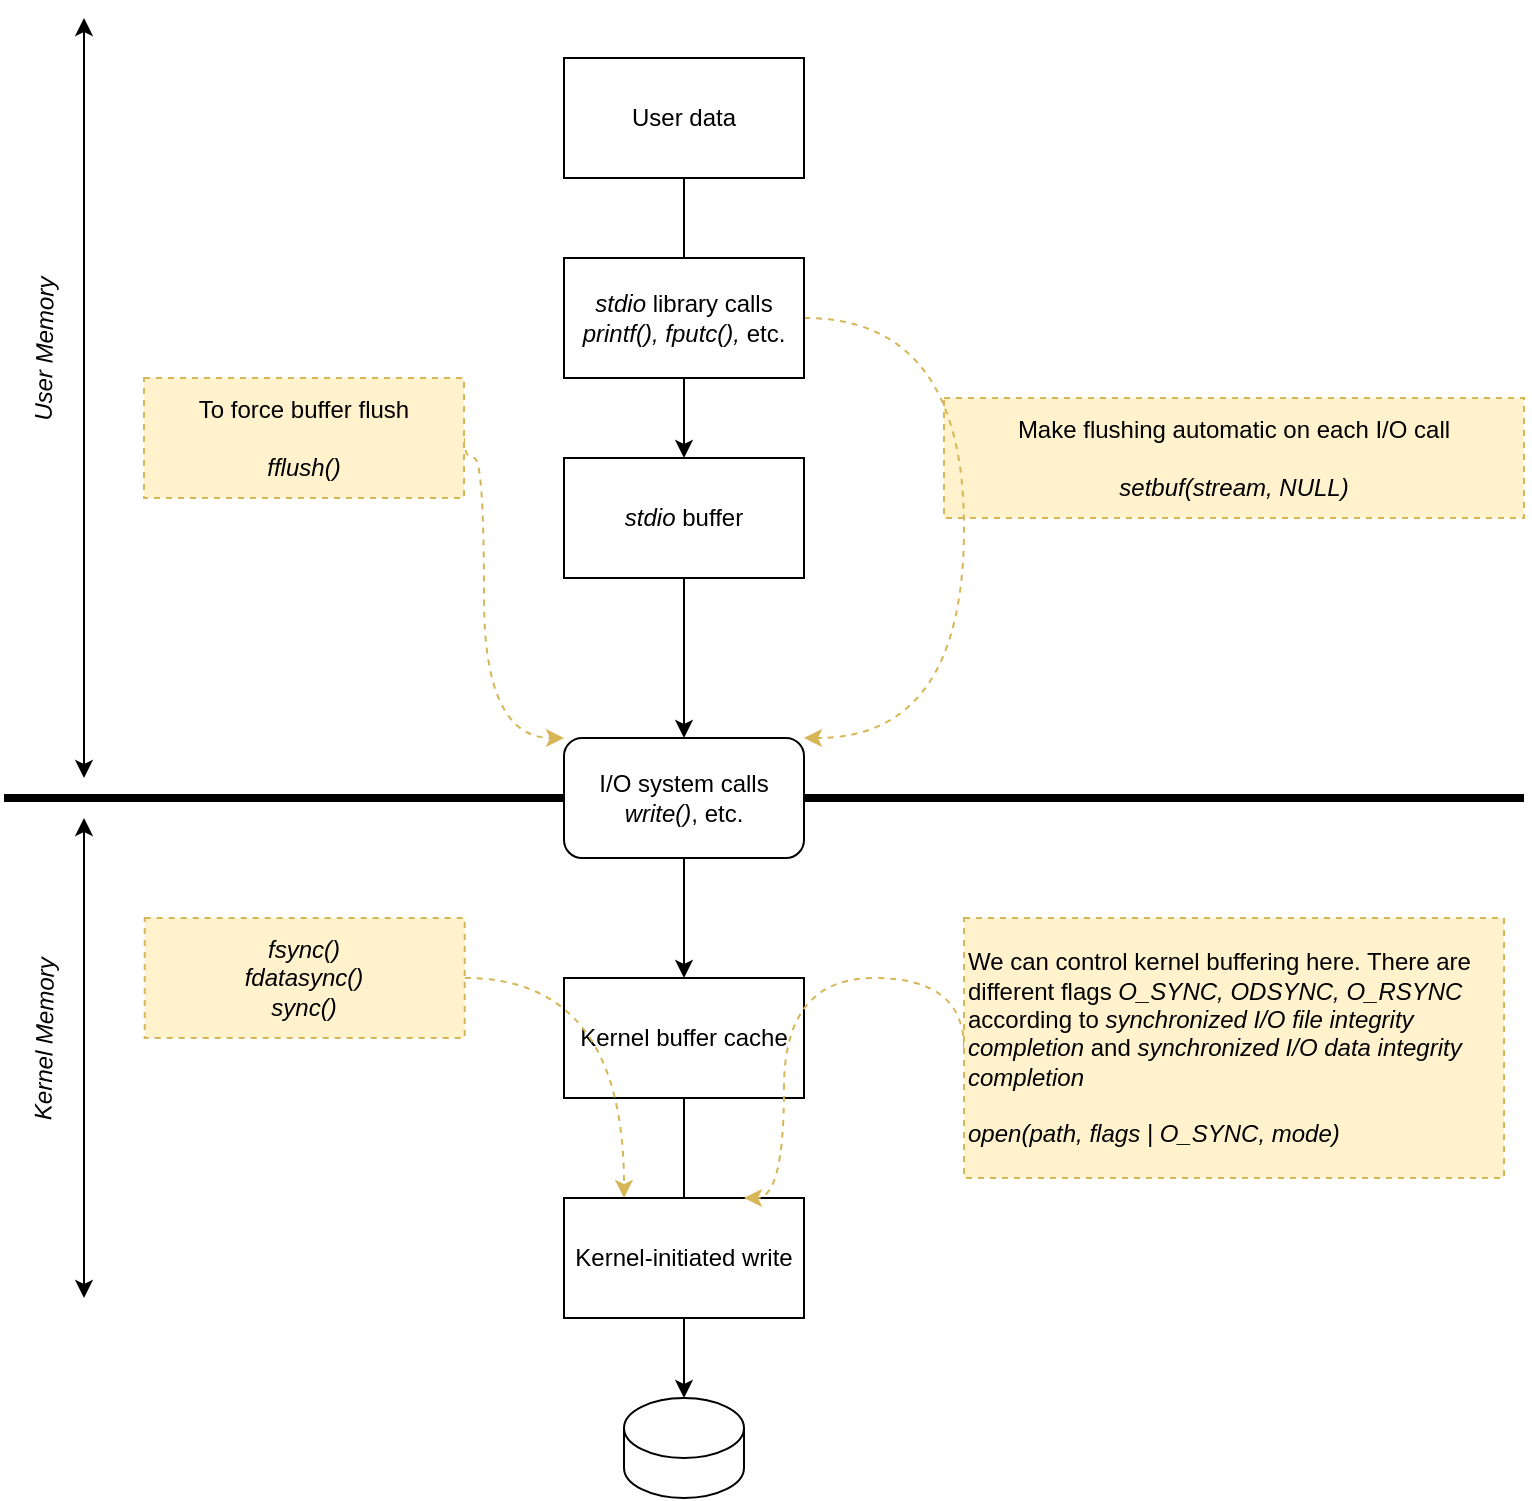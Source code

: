<mxfile version="26.2.13">
  <diagram name="Page-1" id="abOVgPqE6UOLV8Zt-MQ-">
    <mxGraphModel dx="1428" dy="790" grid="1" gridSize="10" guides="1" tooltips="1" connect="1" arrows="1" fold="1" page="1" pageScale="1" pageWidth="850" pageHeight="1100" math="0" shadow="0">
      <root>
        <mxCell id="0" />
        <mxCell id="1" parent="0" />
        <mxCell id="i2tidNXk0LauM3Mvuwf3-16" value="Kernel buffer cache" style="rounded=0;whiteSpace=wrap;html=1;" vertex="1" parent="1">
          <mxGeometry x="320" y="520" width="120" height="60" as="geometry" />
        </mxCell>
        <mxCell id="i2tidNXk0LauM3Mvuwf3-11" value="Make flushing automatic on each I/O call&lt;br&gt;&lt;br&gt;&lt;i&gt;setbuf(stream, NULL)&lt;/i&gt;" style="text;html=1;align=center;verticalAlign=middle;whiteSpace=wrap;rounded=0;fillColor=#fff2cc;strokeColor=#d6b656;dashed=1;" vertex="1" parent="1">
          <mxGeometry x="510" y="230" width="290" height="60" as="geometry" />
        </mxCell>
        <mxCell id="i2tidNXk0LauM3Mvuwf3-8" value="" style="endArrow=none;html=1;rounded=0;strokeWidth=4;" edge="1" parent="1">
          <mxGeometry width="50" height="50" relative="1" as="geometry">
            <mxPoint x="40" y="430" as="sourcePoint" />
            <mxPoint x="800" y="430" as="targetPoint" />
          </mxGeometry>
        </mxCell>
        <mxCell id="i2tidNXk0LauM3Mvuwf3-20" style="edgeStyle=orthogonalEdgeStyle;rounded=0;orthogonalLoop=1;jettySize=auto;html=1;exitX=0.5;exitY=1;exitDx=0;exitDy=0;entryX=0.5;entryY=0;entryDx=0;entryDy=0;" edge="1" parent="1" source="i2tidNXk0LauM3Mvuwf3-1" target="i2tidNXk0LauM3Mvuwf3-4">
          <mxGeometry relative="1" as="geometry" />
        </mxCell>
        <mxCell id="i2tidNXk0LauM3Mvuwf3-1" value="User data" style="rounded=0;whiteSpace=wrap;html=1;" vertex="1" parent="1">
          <mxGeometry x="320" y="60" width="120" height="60" as="geometry" />
        </mxCell>
        <mxCell id="i2tidNXk0LauM3Mvuwf3-10" style="edgeStyle=orthogonalEdgeStyle;rounded=0;orthogonalLoop=1;jettySize=auto;html=1;exitX=1;exitY=0.5;exitDx=0;exitDy=0;entryX=1;entryY=0;entryDx=0;entryDy=0;curved=1;dashed=1;fillColor=#fff2cc;strokeColor=#d6b656;" edge="1" parent="1" source="i2tidNXk0LauM3Mvuwf3-2" target="i2tidNXk0LauM3Mvuwf3-6">
          <mxGeometry relative="1" as="geometry">
            <Array as="points">
              <mxPoint x="520" y="190" />
              <mxPoint x="520" y="400" />
            </Array>
          </mxGeometry>
        </mxCell>
        <mxCell id="i2tidNXk0LauM3Mvuwf3-2" value="&lt;i&gt;stdio &lt;/i&gt;library calls &lt;i&gt;printf(), fputc(), &lt;/i&gt;etc." style="rounded=0;whiteSpace=wrap;html=1;" vertex="1" parent="1">
          <mxGeometry x="320" y="160" width="120" height="60" as="geometry" />
        </mxCell>
        <mxCell id="i2tidNXk0LauM3Mvuwf3-7" style="edgeStyle=orthogonalEdgeStyle;rounded=0;orthogonalLoop=1;jettySize=auto;html=1;exitX=0.5;exitY=1;exitDx=0;exitDy=0;entryX=0.5;entryY=0;entryDx=0;entryDy=0;" edge="1" parent="1" source="i2tidNXk0LauM3Mvuwf3-4" target="i2tidNXk0LauM3Mvuwf3-6">
          <mxGeometry relative="1" as="geometry" />
        </mxCell>
        <mxCell id="i2tidNXk0LauM3Mvuwf3-4" value="&lt;i&gt;stdio &lt;/i&gt;buffer" style="rounded=0;whiteSpace=wrap;html=1;" vertex="1" parent="1">
          <mxGeometry x="320" y="260" width="120" height="60" as="geometry" />
        </mxCell>
        <mxCell id="i2tidNXk0LauM3Mvuwf3-18" style="edgeStyle=orthogonalEdgeStyle;rounded=0;orthogonalLoop=1;jettySize=auto;html=1;exitX=0.5;exitY=1;exitDx=0;exitDy=0;entryX=0.5;entryY=0;entryDx=0;entryDy=0;" edge="1" parent="1" source="i2tidNXk0LauM3Mvuwf3-6" target="i2tidNXk0LauM3Mvuwf3-16">
          <mxGeometry relative="1" as="geometry" />
        </mxCell>
        <mxCell id="i2tidNXk0LauM3Mvuwf3-6" value="I/O system calls &lt;i&gt;write()&lt;/i&gt;, etc." style="rounded=1;whiteSpace=wrap;html=1;" vertex="1" parent="1">
          <mxGeometry x="320" y="400" width="120" height="60" as="geometry" />
        </mxCell>
        <mxCell id="i2tidNXk0LauM3Mvuwf3-14" style="edgeStyle=orthogonalEdgeStyle;rounded=0;orthogonalLoop=1;jettySize=auto;html=1;exitX=1;exitY=0.5;exitDx=0;exitDy=0;entryX=0;entryY=0;entryDx=0;entryDy=0;curved=1;dashed=1;fillColor=#fff2cc;strokeColor=#d6b656;" edge="1" parent="1" source="i2tidNXk0LauM3Mvuwf3-12" target="i2tidNXk0LauM3Mvuwf3-6">
          <mxGeometry relative="1" as="geometry">
            <Array as="points">
              <mxPoint x="280" y="260" />
              <mxPoint x="280" y="400" />
            </Array>
          </mxGeometry>
        </mxCell>
        <mxCell id="i2tidNXk0LauM3Mvuwf3-12" value="To force buffer flush&lt;br&gt;&lt;br&gt;&lt;i&gt;fflush()&lt;/i&gt;" style="text;html=1;align=center;verticalAlign=middle;whiteSpace=wrap;rounded=0;fillColor=#fff2cc;strokeColor=#d6b656;dashed=1;" vertex="1" parent="1">
          <mxGeometry x="110" y="220" width="160" height="60" as="geometry" />
        </mxCell>
        <mxCell id="i2tidNXk0LauM3Mvuwf3-17" style="edgeStyle=orthogonalEdgeStyle;rounded=0;orthogonalLoop=1;jettySize=auto;html=1;exitX=1;exitY=0.5;exitDx=0;exitDy=0;entryX=0.25;entryY=0;entryDx=0;entryDy=0;curved=1;fillColor=#fff2cc;strokeColor=#d6b656;dashed=1;" edge="1" parent="1" source="i2tidNXk0LauM3Mvuwf3-15" target="i2tidNXk0LauM3Mvuwf3-19">
          <mxGeometry relative="1" as="geometry" />
        </mxCell>
        <mxCell id="i2tidNXk0LauM3Mvuwf3-15" value="&lt;i&gt;fsync()&lt;br&gt;fdatasync()&lt;br&gt;sync()&lt;/i&gt;" style="text;html=1;align=center;verticalAlign=middle;whiteSpace=wrap;rounded=0;fillColor=#fff2cc;strokeColor=#d6b656;dashed=1;" vertex="1" parent="1">
          <mxGeometry x="110.35" y="490" width="160" height="60" as="geometry" />
        </mxCell>
        <mxCell id="i2tidNXk0LauM3Mvuwf3-22" style="edgeStyle=orthogonalEdgeStyle;rounded=0;orthogonalLoop=1;jettySize=auto;html=1;exitX=0.5;exitY=1;exitDx=0;exitDy=0;" edge="1" parent="1" source="i2tidNXk0LauM3Mvuwf3-16" target="i2tidNXk0LauM3Mvuwf3-21">
          <mxGeometry relative="1" as="geometry" />
        </mxCell>
        <mxCell id="i2tidNXk0LauM3Mvuwf3-19" value="Kernel-initiated write" style="rounded=0;whiteSpace=wrap;html=1;" vertex="1" parent="1">
          <mxGeometry x="320" y="630" width="120" height="60" as="geometry" />
        </mxCell>
        <mxCell id="i2tidNXk0LauM3Mvuwf3-21" value="" style="shape=cylinder3;whiteSpace=wrap;html=1;boundedLbl=1;backgroundOutline=1;size=15;" vertex="1" parent="1">
          <mxGeometry x="350" y="730" width="60" height="50" as="geometry" />
        </mxCell>
        <mxCell id="i2tidNXk0LauM3Mvuwf3-24" style="edgeStyle=orthogonalEdgeStyle;rounded=0;orthogonalLoop=1;jettySize=auto;html=1;exitX=0;exitY=0.5;exitDx=0;exitDy=0;entryX=0.75;entryY=0;entryDx=0;entryDy=0;curved=1;dashed=1;fillColor=#fff2cc;strokeColor=#d6b656;" edge="1" parent="1" source="i2tidNXk0LauM3Mvuwf3-23" target="i2tidNXk0LauM3Mvuwf3-19">
          <mxGeometry relative="1" as="geometry">
            <Array as="points">
              <mxPoint x="430" y="520" />
              <mxPoint x="430" y="630" />
            </Array>
          </mxGeometry>
        </mxCell>
        <mxCell id="i2tidNXk0LauM3Mvuwf3-23" value="We can control kernel buffering here. There are different flags &lt;i&gt;O_SYNC, ODSYNC, O_RSYNC&lt;/i&gt; according to &lt;i&gt;synchronized I/O file integrity completion &lt;/i&gt;and &lt;i&gt;synchronized I/O data integrity completion&lt;/i&gt;&lt;br&gt;&lt;br&gt;&lt;div align=&quot;left&quot;&gt;&lt;i&gt;open(path, flags | O_SYNC, mode)&lt;/i&gt;&lt;/div&gt;" style="text;html=1;align=left;verticalAlign=middle;whiteSpace=wrap;rounded=0;fillColor=#fff2cc;strokeColor=#d6b656;dashed=1;" vertex="1" parent="1">
          <mxGeometry x="520" y="490" width="270" height="130" as="geometry" />
        </mxCell>
        <mxCell id="i2tidNXk0LauM3Mvuwf3-25" value="" style="endArrow=classic;startArrow=classic;html=1;rounded=0;" edge="1" parent="1">
          <mxGeometry width="50" height="50" relative="1" as="geometry">
            <mxPoint x="80" y="420" as="sourcePoint" />
            <mxPoint x="80" y="40" as="targetPoint" />
          </mxGeometry>
        </mxCell>
        <mxCell id="i2tidNXk0LauM3Mvuwf3-26" value="&lt;i&gt;User Memory&lt;/i&gt;" style="text;html=1;align=center;verticalAlign=middle;whiteSpace=wrap;rounded=0;rotation=-89;" vertex="1" parent="1">
          <mxGeometry x="10.35" y="190" width="100" height="30" as="geometry" />
        </mxCell>
        <mxCell id="i2tidNXk0LauM3Mvuwf3-27" value="" style="endArrow=classic;startArrow=classic;html=1;rounded=0;" edge="1" parent="1">
          <mxGeometry width="50" height="50" relative="1" as="geometry">
            <mxPoint x="80" y="680" as="sourcePoint" />
            <mxPoint x="80" y="440" as="targetPoint" />
          </mxGeometry>
        </mxCell>
        <mxCell id="i2tidNXk0LauM3Mvuwf3-28" value="&lt;i&gt;Kernel Memory&lt;/i&gt;" style="text;html=1;align=center;verticalAlign=middle;whiteSpace=wrap;rounded=0;rotation=-89;" vertex="1" parent="1">
          <mxGeometry x="10.35" y="535" width="100" height="30" as="geometry" />
        </mxCell>
      </root>
    </mxGraphModel>
  </diagram>
</mxfile>
